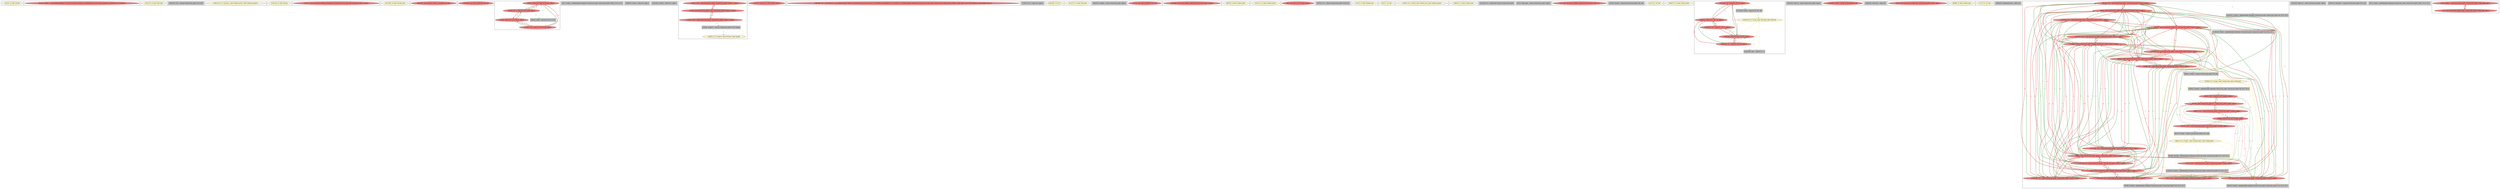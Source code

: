 
digraph G {





subgraph cluster141 {


node1005 [fillcolor=lemonchiffon,label="[31/32]  br label %if.end",shape=ellipse,style=filled ]



}

subgraph cluster138 {


node998 [fillcolor=lightcoral,label="[52/53]  %call15 = call dereferenceable(272) %class.std::basic_ostream* @_ZNSolsEi(%class.std::basic_ostream* @_ZSt4cout, i32 %24)%24)",shape=ellipse,style=filled ]



}

subgraph cluster136 {


node996 [fillcolor=lemonchiffon,label="[178/179]  br label %for.cond",shape=ellipse,style=filled ]



}

subgraph cluster134 {


node994 [fillcolor=grey,label="[104/107]  %23 = bitcast %struct.list_node* %22 to i8*",shape=rectangle,style=filled ]



}

subgraph cluster133 {


node993 [fillcolor=lemonchiffon,label="[109/112]  br i1 %isnull12, label %delete.end14, label %delete.notnull13",shape=ellipse,style=filled ]



}

subgraph cluster131 {


node991 [fillcolor=lemonchiffon,label="[135/136]  br label %for.inc",shape=ellipse,style=filled ]



}

subgraph cluster128 {


node988 [fillcolor=lightcoral,label="[176/177]  tail call void @_ZNSt8ios_base4InitC1Ev(%class.std::ios_base::Init* nonnull @_ZStL8__ioinit)t)",shape=ellipse,style=filled ]



}

subgraph cluster129 {


node989 [fillcolor=lemonchiffon,label="[147/148]  br label %invoke.cont",shape=ellipse,style=filled ]



}

subgraph cluster106 {


node925 [fillcolor=lightcoral,label="[194/195]  tail call fastcc void @__cxx_global_var_init()",shape=ellipse,style=filled ]



}

subgraph cluster135 {


node995 [fillcolor=lightcoral,label="[105/106]  call void @_ZdlPv(i8* %23) #9",shape=ellipse,style=filled ]



}

subgraph cluster105 {


node924 [fillcolor=lightcoral,label="[50/57]  store i32 %add, i32* %sum, align 4",shape=ellipse,style=filled ]
node923 [fillcolor=lightcoral,label="[58/59]  %11 = load i32, i32* %sum, align 4",shape=ellipse,style=filled ]
node922 [fillcolor=lightcoral,label="[51/56]  %24 = load i32, i32* %sum, align 4",shape=ellipse,style=filled ]
node920 [fillcolor=lightcoral,label="[54/55]  store i32 0, i32* %sum, align 4",shape=ellipse,style=filled ]
node921 [fillcolor=grey,label="[48/49]  %add = add nsw i32 %11, %10",shape=rectangle,style=filled ]

node924->node922 [style=solid,color=forestgreen,label="T",penwidth=2.0,fontcolor=forestgreen ]
node921->node924 [style=dotted,color=forestgreen,label="T",penwidth=1.0,fontcolor=forestgreen ]
node922->node924 [style=solid,color=firebrick3,label="A",penwidth=2.0,fontcolor=firebrick3 ]
node922->node920 [style=solid,color=firebrick3,label="A",penwidth=2.0,fontcolor=firebrick3 ]
node923->node924 [style=solid,color=firebrick3,label="A",penwidth=2.0,fontcolor=firebrick3 ]
node924->node923 [style=solid,color=forestgreen,label="T",penwidth=2.0,fontcolor=forestgreen ]
node923->node921 [style=dotted,color=forestgreen,label="T",penwidth=1.0,fontcolor=forestgreen ]
node923->node920 [style=solid,color=firebrick3,label="A",penwidth=2.0,fontcolor=firebrick3 ]
node920->node923 [style=solid,color=forestgreen,label="T",penwidth=2.0,fontcolor=forestgreen ]
node920->node922 [style=solid,color=forestgreen,label="T",penwidth=2.0,fontcolor=forestgreen ]


}

subgraph cluster93 {


node908 [fillcolor=grey,label="[4/7]  %value = getelementptr inbounds %struct.list_node, %struct.list_node* %this1, i32 0, i32 0",shape=rectangle,style=filled ]



}

subgraph cluster112 {


node964 [fillcolor=grey,label="[180/181]  %sum = alloca i32, align 4",shape=rectangle,style=filled ]



}

subgraph cluster104 {


node919 [fillcolor=grey,label="[182/183]  %retval = alloca i32, align 4",shape=rectangle,style=filled ]



}

subgraph cluster139 {


node1002 [fillcolor=lightcoral,label="[24/37]  %20 = load %struct.list_node*, %struct.list_node** %prev_it, align 8",shape=ellipse,style=filled ]
node1001 [fillcolor=grey,label="[29/34]  %cmp10 = icmp ne %struct.list_node* %19, %begin",shape=rectangle,style=filled ]
node1003 [fillcolor=lightcoral,label="[27/36]  store %struct.list_node* %16, %struct.list_node** %prev_it, align 8",shape=ellipse,style=filled ]
node999 [fillcolor=lemonchiffon,label="[30/33]  br i1 %cmp10, label %if.then, label %if.end",shape=ellipse,style=filled ]
node1000 [fillcolor=lightcoral,label="[28/35]  %19 = load %struct.list_node*, %struct.list_node** %prev_it, align 8",shape=ellipse,style=filled ]

node1003->node1000 [style=solid,color=forestgreen,label="T",penwidth=2.0,fontcolor=forestgreen ]
node1000->node1001 [style=dotted,color=forestgreen,label="T",penwidth=1.0,fontcolor=forestgreen ]
node1002->node1003 [style=solid,color=firebrick3,label="A",penwidth=2.0,fontcolor=firebrick3 ]
node1001->node999 [style=dotted,color=forestgreen,label="T",penwidth=1.0,fontcolor=forestgreen ]
node1003->node1002 [style=solid,color=forestgreen,label="T",penwidth=2.0,fontcolor=forestgreen ]
node999->node1002 [color=gold,label="C",fontcolor=gold ]
node1000->node1003 [style=solid,color=firebrick3,label="A",penwidth=2.0,fontcolor=firebrick3 ]


}

subgraph cluster102 {


node917 [fillcolor=lightcoral,label="[170/171]  store i32 0, i32* %retval, align 4",shape=ellipse,style=filled ]



}

subgraph cluster140 {


node1004 [fillcolor=lightcoral,label="[188/189]  %0 = tail call i32 @__cxa_atexit(void (i8*)* bitcast (void (%class.std::ios_base::Init*)* @_ZNSt8ios_base4InitD1Ev to void (i8*)*), i8* getelementptr inbounds (%class.std::ios_base::Init, %class.std::ios_base::Init* @_ZStL8__ioinit, i64 0, i32 0), i8* nonnull @__dso_handle) #3le) #3",shape=ellipse,style=filled ]



}

subgraph cluster118 {


node977 [fillcolor=grey,label="[174/175]  %i = alloca i32, align 4",shape=rectangle,style=filled ]



}

subgraph cluster101 {


node916 [fillcolor=lemonchiffon,label="[168/169]  ret i32 0",shape=ellipse,style=filled ]



}

subgraph cluster113 {


node965 [fillcolor=lemonchiffon,label="[151/152]  br label %for.cond",shape=ellipse,style=filled ]



}

subgraph cluster100 {


node915 [fillcolor=grey,label="[164/167]  %begin = alloca %struct.list_node, align 8",shape=rectangle,style=filled ]



}

subgraph cluster126 {


node986 [fillcolor=lightcoral,label="[17/18]  call void @_ZdlPv(i8* %21) #9",shape=ellipse,style=filled ]



}

subgraph cluster99 {


node914 [fillcolor=lightcoral,label="[165/166]  call void @_ZN9list_nodeC2Ev(%struct.list_node* %begin)",shape=ellipse,style=filled ]



}

subgraph cluster137 {


node997 [fillcolor=lemonchiffon,label="[69/70]  br label %while.cond5",shape=ellipse,style=filled ]



}

subgraph cluster103 {


node918 [fillcolor=lemonchiffon,label="[110/111]  br label %delete.end14",shape=ellipse,style=filled ]



}

subgraph cluster92 {


node907 [fillcolor=lightcoral,label="[5/6]  store i32 0, i32* %value, align 8",shape=ellipse,style=filled ]



}

subgraph cluster96 {


node911 [fillcolor=grey,label="[19/20]  %21 = bitcast %struct.list_node* %20 to i8*",shape=rectangle,style=filled ]



}

subgraph cluster109 {


node928 [fillcolor=lemonchiffon,label="[21/22]  br label %delete.end",shape=ellipse,style=filled ]



}

subgraph cluster132 {


node992 [fillcolor=lemonchiffon,label="[14/15]  ret void",shape=ellipse,style=filled ]



}

subgraph cluster97 {


node912 [fillcolor=lemonchiffon,label="[16/23]  br i1 %isnull, label %delete.end, label %delete.notnull",shape=ellipse,style=filled ]



}

subgraph cluster114 {


node966 [fillcolor=lemonchiffon,label="[186/187]  br label %while.cond",shape=ellipse,style=filled ]



}

subgraph cluster127 {


node987 [fillcolor=grey,label="[153/154]  %1 = bitcast i8* %call to %struct.list_node*",shape=rectangle,style=filled ]



}

subgraph cluster95 {


node910 [fillcolor=grey,label="[0/13]  %this.addr = alloca %struct.list_node*, align 8",shape=rectangle,style=filled ]



}

subgraph cluster130 {


node990 [fillcolor=lightcoral,label="[137/138]  call void @_ZN9list_nodeC2Ev(%struct.list_node* %1)",shape=ellipse,style=filled ]



}

subgraph cluster98 {


node913 [fillcolor=grey,label="[25/26]  %isnull = icmp eq %struct.list_node* %20, null",shape=rectangle,style=filled ]



}

subgraph cluster108 {


node927 [fillcolor=lemonchiffon,label="[132/133]  ret void",shape=ellipse,style=filled ]



}

subgraph cluster110 {


node929 [fillcolor=lemonchiffon,label="[196/197]  br label %while.cond5",shape=ellipse,style=filled ]



}

subgraph cluster115 {


node973 [fillcolor=lightcoral,label="[155/156]  %0 = load i32, i32* %i, align 4",shape=ellipse,style=filled ]
node968 [fillcolor=lightcoral,label="[143/144]  %7 = load i32, i32* %i, align 4",shape=ellipse,style=filled ]
node967 [fillcolor=lightcoral,label="[140/141]  store i32 1, i32* %i, align 4",shape=ellipse,style=filled ]
node969 [fillcolor=grey,label="[157/158]  %cmp = icmp ult i32 %0, 100",shape=rectangle,style=filled ]
node970 [fillcolor=grey,label="[145/146]  %inc = add i32 %7, 1",shape=rectangle,style=filled ]
node972 [fillcolor=lemonchiffon,label="[134/161]  br i1 %cmp, label %for.body, label %for.end",shape=ellipse,style=filled ]
node974 [fillcolor=lightcoral,label="[149/150]  store i32 %inc, i32* %i, align 4",shape=ellipse,style=filled ]
node971 [fillcolor=lightcoral,label="[139/142]  %3 = load i32, i32* %i, align 4",shape=ellipse,style=filled ]

node972->node973 [color=gold,label="C",fontcolor=gold ]
node973->node969 [style=dotted,color=forestgreen,label="T",penwidth=1.0,fontcolor=forestgreen ]
node972->node971 [color=gold,label="C",fontcolor=gold ]
node972->node968 [color=gold,label="C",fontcolor=gold ]
node971->node974 [style=solid,color=firebrick3,label="A",penwidth=2.0,fontcolor=firebrick3 ]
node974->node971 [style=solid,color=forestgreen,label="T",penwidth=2.0,fontcolor=forestgreen ]
node968->node970 [style=dotted,color=forestgreen,label="T",penwidth=1.0,fontcolor=forestgreen ]
node972->node970 [color=gold,label="C",fontcolor=gold ]
node968->node974 [style=solid,color=firebrick3,label="A",penwidth=2.0,fontcolor=firebrick3 ]
node967->node971 [style=solid,color=forestgreen,label="T",penwidth=2.0,fontcolor=forestgreen ]
node973->node974 [style=solid,color=firebrick3,label="A",penwidth=2.0,fontcolor=firebrick3 ]
node974->node968 [style=solid,color=forestgreen,label="T",penwidth=2.0,fontcolor=forestgreen ]
node974->node973 [style=solid,color=forestgreen,label="T",penwidth=2.0,fontcolor=forestgreen ]
node968->node967 [style=solid,color=firebrick3,label="A",penwidth=2.0,fontcolor=firebrick3 ]
node971->node967 [style=solid,color=firebrick3,label="A",penwidth=2.0,fontcolor=firebrick3 ]
node970->node974 [style=dotted,color=forestgreen,label="T",penwidth=1.0,fontcolor=forestgreen ]
node967->node968 [style=solid,color=forestgreen,label="T",penwidth=2.0,fontcolor=forestgreen ]
node973->node967 [style=solid,color=firebrick3,label="A",penwidth=2.0,fontcolor=firebrick3 ]
node972->node969 [color=gold,label="C",fontcolor=gold ]
node967->node973 [style=solid,color=forestgreen,label="T",penwidth=2.0,fontcolor=forestgreen ]
node972->node974 [color=gold,label="C",fontcolor=gold ]
node972->node972 [color=gold,label="C",fontcolor=gold ]
node969->node972 [style=dotted,color=forestgreen,label="T",penwidth=1.0,fontcolor=forestgreen ]


}

subgraph cluster123 {


node982 [fillcolor=grey,label="[162/163]  %list_it = alloca %struct.list_node*, align 8",shape=rectangle,style=filled ]



}

subgraph cluster125 {


node985 [fillcolor=lightcoral,label="[159/160]  %call = call i8* @_Znwm(i64 16) #8",shape=ellipse,style=filled ]



}

subgraph cluster107 {


node926 [fillcolor=grey,label="[184/185]  %exn.slot = alloca i8*",shape=rectangle,style=filled ]



}

subgraph cluster94 {


node909 [fillcolor=lightcoral,label="[9/10]  store %struct.list_node* null, %struct.list_node** %next, align 8",shape=ellipse,style=filled ]



}

subgraph cluster116 {


node975 [fillcolor=lemonchiffon,label="[88/89]  br label %while.cond",shape=ellipse,style=filled ]



}

subgraph cluster117 {


node976 [fillcolor=lemonchiffon,label="[172/173]  ret void",shape=ellipse,style=filled ]



}

subgraph cluster120 {


node979 [fillcolor=grey,label="[190/191]  %ehselector.slot = alloca i32",shape=rectangle,style=filled ]



}

subgraph cluster111 {


node957 [fillcolor=lightcoral,label="[99/102]  %4 = load %struct.list_node*, %struct.list_node** %list_it, align 8",shape=ellipse,style=filled ]
node956 [fillcolor=lightcoral,label="[60/81]  %10 = load i32, i32* %value3, align 8",shape=ellipse,style=filled ]
node955 [fillcolor=lightcoral,label="[61/78]  store %struct.list_node* %1, %struct.list_node** %next, align 8",shape=ellipse,style=filled ]
node960 [fillcolor=lightcoral,label="[40/41]  store %struct.list_node* %6, %struct.list_node** %list_it, align 8",shape=ellipse,style=filled ]
node953 [fillcolor=lightcoral,label="[42/43]  store %struct.list_node* %begin, %struct.list_node** %list_it, align 8",shape=ellipse,style=filled ]
node962 [fillcolor=grey,label="[65/66]  %next9 = getelementptr inbounds %struct.list_node, %struct.list_node* %17, i32 0, i32 1",shape=rectangle,style=filled ]
node952 [fillcolor=grey,label="[67/68]  %next6 = getelementptr inbounds %struct.list_node, %struct.list_node* %14, i32 0, i32 1",shape=rectangle,style=filled ]
node954 [fillcolor=lemonchiffon,label="[64/71]  br i1 %cmp7, label %while.body8, label %while.end11",shape=ellipse,style=filled ]
node950 [fillcolor=grey,label="[124/125]  %next = getelementptr inbounds %struct.list_node, %struct.list_node* %2, i32 0, i32 1",shape=rectangle,style=filled ]
node949 [fillcolor=lightcoral,label="[62/73]  %15 = load %struct.list_node*, %struct.list_node** %next6, align 8",shape=ellipse,style=filled ]
node948 [fillcolor=lightcoral,label="[103/114]  %22 = load %struct.list_node*, %struct.list_node** %list_it, align 8",shape=ellipse,style=filled ]
node961 [fillcolor=lightcoral,label="[74/75]  %18 = load %struct.list_node*, %struct.list_node** %next9, align 8",shape=ellipse,style=filled ]
node958 [fillcolor=grey,label="[82/83]  %value3 = getelementptr inbounds %struct.list_node, %struct.list_node* %9, i32 0, i32 0",shape=rectangle,style=filled ]
node947 [fillcolor=lightcoral,label="[76/77]  %6 = load %struct.list_node*, %struct.list_node** %next1, align 8",shape=ellipse,style=filled ]
node934 [fillcolor=grey,label="[84/85]  %next4 = getelementptr inbounds %struct.list_node, %struct.list_node* %12, i32 0, i32 1",shape=rectangle,style=filled ]
node951 [fillcolor=grey,label="[100/101]  %value = getelementptr inbounds %struct.list_node, %struct.list_node* %4, i32 0, i32 0",shape=rectangle,style=filled ]
node941 [fillcolor=lightcoral,label="[94/95]  store %struct.list_node* %begin, %struct.list_node** %list_it, align 8",shape=ellipse,style=filled ]
node932 [fillcolor=lightcoral,label="[119/120]  %14 = load %struct.list_node*, %struct.list_node** %list_it, align 8",shape=ellipse,style=filled ]
node931 [fillcolor=lightcoral,label="[121/122]  %12 = load %struct.list_node*, %struct.list_node** %list_it, align 8",shape=ellipse,style=filled ]
node935 [fillcolor=grey,label="[46/91]  %cmp2 = icmp ne %struct.list_node* %8, null",shape=rectangle,style=filled ]
node939 [fillcolor=lightcoral,label="[127/130]  %5 = load %struct.list_node*, %struct.list_node** %list_it, align 8",shape=ellipse,style=filled ]
node933 [fillcolor=lightcoral,label="[117/118]  %17 = load %struct.list_node*, %struct.list_node** %list_it, align 8",shape=ellipse,style=filled ]
node963 [fillcolor=lightcoral,label="[79/80]  store i32 %3, i32* %value, align 8",shape=ellipse,style=filled ]
node946 [fillcolor=grey,label="[63/72]  %cmp7 = icmp ne %struct.list_node* %15, null",shape=rectangle,style=filled ]
node937 [fillcolor=lightcoral,label="[86/87]  %13 = load %struct.list_node*, %struct.list_node** %next4, align 8",shape=ellipse,style=filled ]
node959 [fillcolor=lightcoral,label="[39/96]  %8 = load %struct.list_node*, %struct.list_node** %list_it, align 8",shape=ellipse,style=filled ]
node936 [fillcolor=lemonchiffon,label="[47/90]  br i1 %cmp2, label %while.body, label %while.end",shape=ellipse,style=filled ]
node930 [fillcolor=lightcoral,label="[97/98]  %9 = load %struct.list_node*, %struct.list_node** %list_it, align 8",shape=ellipse,style=filled ]
node938 [fillcolor=lightcoral,label="[115/116]  %16 = load %struct.list_node*, %struct.list_node** %list_it, align 8",shape=ellipse,style=filled ]
node942 [fillcolor=grey,label="[128/129]  %next1 = getelementptr inbounds %struct.list_node, %struct.list_node* %5, i32 0, i32 1",shape=rectangle,style=filled ]
node944 [fillcolor=lightcoral,label="[123/126]  %2 = load %struct.list_node*, %struct.list_node** %list_it, align 8",shape=ellipse,style=filled ]
node940 [fillcolor=lightcoral,label="[92/93]  store %struct.list_node* %18, %struct.list_node** %list_it, align 8",shape=ellipse,style=filled ]
node945 [fillcolor=lightcoral,label="[44/45]  store %struct.list_node* %begin, %struct.list_node** %list_it, align 8",shape=ellipse,style=filled ]
node943 [fillcolor=lightcoral,label="[38/131]  store %struct.list_node* %13, %struct.list_node** %list_it, align 8",shape=ellipse,style=filled ]

node960->node959 [style=solid,color=forestgreen,label="T",penwidth=2.0,fontcolor=forestgreen ]
node957->node960 [style=solid,color=firebrick3,label="A",penwidth=2.0,fontcolor=firebrick3 ]
node960->node957 [style=solid,color=forestgreen,label="T",penwidth=2.0,fontcolor=forestgreen ]
node959->node935 [style=dotted,color=forestgreen,label="T",penwidth=1.0,fontcolor=forestgreen ]
node963->node956 [style=solid,color=forestgreen,label="T",penwidth=1.0,fontcolor=forestgreen ]
node954->node962 [color=gold,label="C",fontcolor=gold ]
node954->node961 [color=gold,label="C",fontcolor=gold ]
node938->node941 [style=solid,color=firebrick3,label="A",penwidth=2.0,fontcolor=firebrick3 ]
node941->node938 [style=solid,color=forestgreen,label="T",penwidth=2.0,fontcolor=forestgreen ]
node954->node940 [color=gold,label="C",fontcolor=gold ]
node943->node938 [style=solid,color=forestgreen,label="T",penwidth=2.0,fontcolor=forestgreen ]
node948->node941 [style=solid,color=firebrick3,label="A",penwidth=2.0,fontcolor=firebrick3 ]
node957->node951 [style=dotted,color=forestgreen,label="T",penwidth=1.0,fontcolor=forestgreen ]
node953->node939 [style=solid,color=forestgreen,label="T",penwidth=2.0,fontcolor=forestgreen ]
node939->node953 [style=solid,color=firebrick3,label="A",penwidth=2.0,fontcolor=firebrick3 ]
node945->node932 [style=solid,color=forestgreen,label="T",penwidth=2.0,fontcolor=forestgreen ]
node938->node945 [style=solid,color=firebrick3,label="A",penwidth=2.0,fontcolor=firebrick3 ]
node944->node960 [style=solid,color=firebrick3,label="A",penwidth=2.0,fontcolor=firebrick3 ]
node957->node953 [style=solid,color=firebrick3,label="A",penwidth=2.0,fontcolor=firebrick3 ]
node930->node960 [style=solid,color=firebrick3,label="A",penwidth=2.0,fontcolor=firebrick3 ]
node933->node941 [style=solid,color=firebrick3,label="A",penwidth=2.0,fontcolor=firebrick3 ]
node941->node939 [style=solid,color=forestgreen,label="T",penwidth=2.0,fontcolor=forestgreen ]
node953->node931 [style=solid,color=forestgreen,label="T",penwidth=2.0,fontcolor=forestgreen ]
node941->node948 [style=solid,color=forestgreen,label="T",penwidth=2.0,fontcolor=forestgreen ]
node941->node932 [style=solid,color=forestgreen,label="T",penwidth=2.0,fontcolor=forestgreen ]
node930->node958 [style=dotted,color=forestgreen,label="T",penwidth=1.0,fontcolor=forestgreen ]
node934->node937 [style=dotted,color=forestgreen,label="T",penwidth=1.0,fontcolor=forestgreen ]
node936->node930 [color=gold,label="C",fontcolor=gold ]
node945->node931 [style=solid,color=forestgreen,label="T",penwidth=2.0,fontcolor=forestgreen ]
node936->node935 [color=gold,label="C",fontcolor=gold ]
node931->node945 [style=solid,color=firebrick3,label="A",penwidth=2.0,fontcolor=firebrick3 ]
node963->node937 [style=solid,color=forestgreen,label="T",penwidth=1.0,fontcolor=forestgreen ]
node960->node938 [style=solid,color=forestgreen,label="T",penwidth=2.0,fontcolor=forestgreen ]
node943->node933 [style=solid,color=forestgreen,label="T",penwidth=2.0,fontcolor=forestgreen ]
node932->node941 [style=solid,color=firebrick3,label="A",penwidth=2.0,fontcolor=firebrick3 ]
node940->node931 [style=solid,color=forestgreen,label="T",penwidth=2.0,fontcolor=forestgreen ]
node945->node939 [style=solid,color=forestgreen,label="T",penwidth=2.0,fontcolor=forestgreen ]
node943->node957 [style=solid,color=forestgreen,label="T",penwidth=2.0,fontcolor=forestgreen ]
node959->node960 [style=solid,color=firebrick3,label="A",penwidth=2.0,fontcolor=firebrick3 ]
node954->node949 [color=gold,label="C",fontcolor=gold ]
node937->node963 [style=solid,color=firebrick3,label="A",penwidth=1.0,fontcolor=firebrick3 ]
node954->node952 [color=gold,label="C",fontcolor=gold ]
node932->node960 [style=solid,color=firebrick3,label="A",penwidth=2.0,fontcolor=firebrick3 ]
node948->node953 [style=solid,color=firebrick3,label="A",penwidth=2.0,fontcolor=firebrick3 ]
node930->node940 [style=solid,color=firebrick3,label="A",penwidth=2.0,fontcolor=firebrick3 ]
node939->node945 [style=solid,color=firebrick3,label="A",penwidth=2.0,fontcolor=firebrick3 ]
node953->node938 [style=solid,color=forestgreen,label="T",penwidth=2.0,fontcolor=forestgreen ]
node943->node930 [style=solid,color=forestgreen,label="T",penwidth=2.0,fontcolor=forestgreen ]
node940->node932 [style=solid,color=forestgreen,label="T",penwidth=2.0,fontcolor=forestgreen ]
node931->node943 [style=solid,color=firebrick3,label="A",penwidth=2.0,fontcolor=firebrick3 ]
node955->node956 [style=solid,color=forestgreen,label="T",penwidth=1.0,fontcolor=forestgreen ]
node932->node940 [style=solid,color=firebrick3,label="A",penwidth=2.0,fontcolor=firebrick3 ]
node959->node940 [style=solid,color=firebrick3,label="A",penwidth=2.0,fontcolor=firebrick3 ]
node963->node949 [style=solid,color=forestgreen,label="T",penwidth=1.0,fontcolor=forestgreen ]
node940->node938 [style=solid,color=forestgreen,label="T",penwidth=2.0,fontcolor=forestgreen ]
node956->node955 [style=solid,color=firebrick3,label="A",penwidth=1.0,fontcolor=firebrick3 ]
node962->node961 [style=dotted,color=forestgreen,label="T",penwidth=1.0,fontcolor=forestgreen ]
node942->node947 [style=dotted,color=forestgreen,label="T",penwidth=1.0,fontcolor=forestgreen ]
node936->node934 [color=gold,label="C",fontcolor=gold ]
node932->node952 [style=dotted,color=forestgreen,label="T",penwidth=1.0,fontcolor=forestgreen ]
node936->node937 [color=gold,label="C",fontcolor=gold ]
node951->node963 [style=dotted,color=forestgreen,label="T",penwidth=1.0,fontcolor=forestgreen ]
node940->node939 [style=solid,color=forestgreen,label="T",penwidth=2.0,fontcolor=forestgreen ]
node930->node945 [style=solid,color=firebrick3,label="A",penwidth=2.0,fontcolor=firebrick3 ]
node944->node953 [style=solid,color=firebrick3,label="A",penwidth=2.0,fontcolor=firebrick3 ]
node940->node944 [style=solid,color=forestgreen,label="T",penwidth=2.0,fontcolor=forestgreen ]
node954->node946 [color=gold,label="C",fontcolor=gold ]
node936->node959 [color=gold,label="C",fontcolor=gold ]
node946->node954 [style=dotted,color=forestgreen,label="T",penwidth=1.0,fontcolor=forestgreen ]
node963->node961 [style=solid,color=forestgreen,label="T",penwidth=1.0,fontcolor=forestgreen ]
node947->node955 [style=solid,color=firebrick3,label="A",penwidth=1.0,fontcolor=firebrick3 ]
node939->node943 [style=solid,color=firebrick3,label="A",penwidth=2.0,fontcolor=firebrick3 ]
node933->node945 [style=solid,color=firebrick3,label="A",penwidth=2.0,fontcolor=firebrick3 ]
node943->node944 [style=solid,color=forestgreen,label="T",penwidth=2.0,fontcolor=forestgreen ]
node957->node940 [style=solid,color=firebrick3,label="A",penwidth=2.0,fontcolor=firebrick3 ]
node960->node933 [style=solid,color=forestgreen,label="T",penwidth=2.0,fontcolor=forestgreen ]
node933->node943 [style=solid,color=firebrick3,label="A",penwidth=2.0,fontcolor=firebrick3 ]
node936->node936 [color=gold,label="C",fontcolor=gold ]
node940->node948 [style=solid,color=forestgreen,label="T",penwidth=2.0,fontcolor=forestgreen ]
node960->node930 [style=solid,color=forestgreen,label="T",penwidth=2.0,fontcolor=forestgreen ]
node960->node944 [style=solid,color=forestgreen,label="T",penwidth=2.0,fontcolor=forestgreen ]
node960->node932 [style=solid,color=forestgreen,label="T",penwidth=2.0,fontcolor=forestgreen ]
node950->node955 [style=dotted,color=forestgreen,label="T",penwidth=1.0,fontcolor=forestgreen ]
node932->node943 [style=solid,color=firebrick3,label="A",penwidth=2.0,fontcolor=firebrick3 ]
node941->node933 [style=solid,color=forestgreen,label="T",penwidth=2.0,fontcolor=forestgreen ]
node955->node937 [style=solid,color=forestgreen,label="T",penwidth=1.0,fontcolor=forestgreen ]
node938->node960 [style=solid,color=firebrick3,label="A",penwidth=2.0,fontcolor=firebrick3 ]
node943->node939 [style=solid,color=forestgreen,label="T",penwidth=2.0,fontcolor=forestgreen ]
node959->node941 [style=solid,color=firebrick3,label="A",penwidth=2.0,fontcolor=firebrick3 ]
node931->node940 [style=solid,color=firebrick3,label="A",penwidth=2.0,fontcolor=firebrick3 ]
node952->node949 [style=dotted,color=forestgreen,label="T",penwidth=1.0,fontcolor=forestgreen ]
node930->node943 [style=solid,color=firebrick3,label="A",penwidth=2.0,fontcolor=firebrick3 ]
node933->node962 [style=dotted,color=forestgreen,label="T",penwidth=1.0,fontcolor=forestgreen ]
node943->node932 [style=solid,color=forestgreen,label="T",penwidth=2.0,fontcolor=forestgreen ]
node932->node945 [style=solid,color=firebrick3,label="A",penwidth=2.0,fontcolor=firebrick3 ]
node944->node940 [style=solid,color=firebrick3,label="A",penwidth=2.0,fontcolor=firebrick3 ]
node931->node953 [style=solid,color=firebrick3,label="A",penwidth=2.0,fontcolor=firebrick3 ]
node941->node930 [style=solid,color=forestgreen,label="T",penwidth=2.0,fontcolor=forestgreen ]
node938->node943 [style=solid,color=firebrick3,label="A",penwidth=2.0,fontcolor=firebrick3 ]
node939->node940 [style=solid,color=firebrick3,label="A",penwidth=2.0,fontcolor=firebrick3 ]
node944->node943 [style=solid,color=firebrick3,label="A",penwidth=2.0,fontcolor=firebrick3 ]
node944->node941 [style=solid,color=firebrick3,label="A",penwidth=2.0,fontcolor=firebrick3 ]
node943->node931 [style=solid,color=forestgreen,label="T",penwidth=2.0,fontcolor=forestgreen ]
node938->node940 [style=solid,color=firebrick3,label="A",penwidth=2.0,fontcolor=firebrick3 ]
node948->node940 [style=solid,color=firebrick3,label="A",penwidth=2.0,fontcolor=firebrick3 ]
node945->node938 [style=solid,color=forestgreen,label="T",penwidth=2.0,fontcolor=forestgreen ]
node936->node943 [color=gold,label="C",fontcolor=gold ]
node940->node957 [style=solid,color=forestgreen,label="T",penwidth=2.0,fontcolor=forestgreen ]
node944->node945 [style=solid,color=firebrick3,label="A",penwidth=2.0,fontcolor=firebrick3 ]
node931->node934 [style=dotted,color=forestgreen,label="T",penwidth=1.0,fontcolor=forestgreen ]
node930->node941 [style=solid,color=firebrick3,label="A",penwidth=2.0,fontcolor=firebrick3 ]
node940->node930 [style=solid,color=forestgreen,label="T",penwidth=2.0,fontcolor=forestgreen ]
node936->node931 [color=gold,label="C",fontcolor=gold ]
node938->node953 [style=solid,color=firebrick3,label="A",penwidth=2.0,fontcolor=firebrick3 ]
node937->node943 [style=dotted,color=forestgreen,label="T",penwidth=1.0,fontcolor=forestgreen ]
node947->node960 [style=dotted,color=forestgreen,label="T",penwidth=1.0,fontcolor=forestgreen ]
node933->node940 [style=solid,color=firebrick3,label="A",penwidth=2.0,fontcolor=firebrick3 ]
node945->node948 [style=solid,color=forestgreen,label="T",penwidth=2.0,fontcolor=forestgreen ]
node930->node953 [style=solid,color=firebrick3,label="A",penwidth=2.0,fontcolor=firebrick3 ]
node949->node946 [style=dotted,color=forestgreen,label="T",penwidth=1.0,fontcolor=forestgreen ]
node933->node953 [style=solid,color=firebrick3,label="A",penwidth=2.0,fontcolor=firebrick3 ]
node956->node963 [style=solid,color=firebrick3,label="A",penwidth=1.0,fontcolor=firebrick3 ]
node953->node933 [style=solid,color=forestgreen,label="T",penwidth=2.0,fontcolor=forestgreen ]
node954->node933 [color=gold,label="C",fontcolor=gold ]
node949->node955 [style=solid,color=firebrick3,label="A",penwidth=1.0,fontcolor=firebrick3 ]
node957->node941 [style=solid,color=firebrick3,label="A",penwidth=2.0,fontcolor=firebrick3 ]
node954->node954 [color=gold,label="C",fontcolor=gold ]
node953->node959 [style=solid,color=forestgreen,label="T",penwidth=2.0,fontcolor=forestgreen ]
node960->node931 [style=solid,color=forestgreen,label="T",penwidth=2.0,fontcolor=forestgreen ]
node958->node956 [style=dotted,color=forestgreen,label="T",penwidth=1.0,fontcolor=forestgreen ]
node936->node958 [color=gold,label="C",fontcolor=gold ]
node945->node933 [style=solid,color=forestgreen,label="T",penwidth=2.0,fontcolor=forestgreen ]
node941->node944 [style=solid,color=forestgreen,label="T",penwidth=2.0,fontcolor=forestgreen ]
node939->node941 [style=solid,color=firebrick3,label="A",penwidth=2.0,fontcolor=firebrick3 ]
node961->node940 [style=dotted,color=forestgreen,label="T",penwidth=1.0,fontcolor=forestgreen ]
node960->node939 [style=solid,color=forestgreen,label="T",penwidth=2.0,fontcolor=forestgreen ]
node932->node953 [style=solid,color=firebrick3,label="A",penwidth=2.0,fontcolor=firebrick3 ]
node953->node932 [style=solid,color=forestgreen,label="T",penwidth=2.0,fontcolor=forestgreen ]
node941->node931 [style=solid,color=forestgreen,label="T",penwidth=2.0,fontcolor=forestgreen ]
node940->node933 [style=solid,color=forestgreen,label="T",penwidth=2.0,fontcolor=forestgreen ]
node931->node941 [style=solid,color=firebrick3,label="A",penwidth=2.0,fontcolor=firebrick3 ]
node940->node959 [style=solid,color=forestgreen,label="T",penwidth=2.0,fontcolor=forestgreen ]
node957->node943 [style=solid,color=firebrick3,label="A",penwidth=2.0,fontcolor=firebrick3 ]
node933->node960 [style=solid,color=firebrick3,label="A",penwidth=2.0,fontcolor=firebrick3 ]
node939->node942 [style=dotted,color=forestgreen,label="T",penwidth=1.0,fontcolor=forestgreen ]
node935->node936 [style=dotted,color=forestgreen,label="T",penwidth=1.0,fontcolor=forestgreen ]
node959->node953 [style=solid,color=firebrick3,label="A",penwidth=2.0,fontcolor=firebrick3 ]
node948->node945 [style=solid,color=firebrick3,label="A",penwidth=2.0,fontcolor=firebrick3 ]
node941->node957 [style=solid,color=forestgreen,label="T",penwidth=2.0,fontcolor=forestgreen ]
node936->node956 [color=gold,label="C",fontcolor=gold ]
node943->node948 [style=solid,color=forestgreen,label="T",penwidth=2.0,fontcolor=forestgreen ]
node961->node955 [style=solid,color=firebrick3,label="A",penwidth=1.0,fontcolor=firebrick3 ]
node931->node960 [style=solid,color=firebrick3,label="A",penwidth=2.0,fontcolor=firebrick3 ]
node948->node943 [style=solid,color=firebrick3,label="A",penwidth=2.0,fontcolor=firebrick3 ]
node945->node930 [style=solid,color=forestgreen,label="T",penwidth=2.0,fontcolor=forestgreen ]
node963->node947 [style=solid,color=forestgreen,label="T",penwidth=1.0,fontcolor=forestgreen ]
node947->node963 [style=solid,color=firebrick3,label="A",penwidth=1.0,fontcolor=firebrick3 ]
node953->node948 [style=solid,color=forestgreen,label="T",penwidth=2.0,fontcolor=forestgreen ]
node941->node959 [style=solid,color=forestgreen,label="T",penwidth=2.0,fontcolor=forestgreen ]
node943->node959 [style=solid,color=forestgreen,label="T",penwidth=2.0,fontcolor=forestgreen ]
node959->node943 [style=solid,color=firebrick3,label="A",penwidth=2.0,fontcolor=firebrick3 ]
node954->node932 [color=gold,label="C",fontcolor=gold ]
node953->node957 [style=solid,color=forestgreen,label="T",penwidth=2.0,fontcolor=forestgreen ]
node945->node944 [style=solid,color=forestgreen,label="T",penwidth=2.0,fontcolor=forestgreen ]
node961->node963 [style=solid,color=firebrick3,label="A",penwidth=1.0,fontcolor=firebrick3 ]
node944->node950 [style=dotted,color=forestgreen,label="T",penwidth=1.0,fontcolor=forestgreen ]
node953->node930 [style=solid,color=forestgreen,label="T",penwidth=2.0,fontcolor=forestgreen ]
node945->node957 [style=solid,color=forestgreen,label="T",penwidth=2.0,fontcolor=forestgreen ]
node955->node949 [style=solid,color=forestgreen,label="T",penwidth=1.0,fontcolor=forestgreen ]
node957->node945 [style=solid,color=firebrick3,label="A",penwidth=2.0,fontcolor=firebrick3 ]
node945->node959 [style=solid,color=forestgreen,label="T",penwidth=2.0,fontcolor=forestgreen ]
node959->node945 [style=solid,color=firebrick3,label="A",penwidth=2.0,fontcolor=firebrick3 ]
node955->node961 [style=solid,color=forestgreen,label="T",penwidth=1.0,fontcolor=forestgreen ]
node937->node955 [style=solid,color=firebrick3,label="A",penwidth=1.0,fontcolor=firebrick3 ]
node953->node944 [style=solid,color=forestgreen,label="T",penwidth=2.0,fontcolor=forestgreen ]
node955->node947 [style=solid,color=forestgreen,label="T",penwidth=1.0,fontcolor=forestgreen ]
node960->node948 [style=solid,color=forestgreen,label="T",penwidth=2.0,fontcolor=forestgreen ]
node948->node960 [style=solid,color=firebrick3,label="A",penwidth=2.0,fontcolor=firebrick3 ]
node939->node960 [style=solid,color=firebrick3,label="A",penwidth=2.0,fontcolor=firebrick3 ]
node949->node963 [style=solid,color=firebrick3,label="A",penwidth=1.0,fontcolor=firebrick3 ]
node954->node938 [color=gold,label="C",fontcolor=gold ]


}

subgraph cluster119 {


node978 [fillcolor=grey,label="[192/193]  %prev_it = alloca %struct.list_node*, align 8",shape=rectangle,style=filled ]



}

subgraph cluster121 {


node980 [fillcolor=grey,label="[108/113]  %isnull12 = icmp eq %struct.list_node* %22, null",shape=rectangle,style=filled ]



}

subgraph cluster122 {


node981 [fillcolor=grey,label="[8/11]  %next = getelementptr inbounds %struct.list_node, %struct.list_node* %this1, i32 0, i32 1",shape=rectangle,style=filled ]



}

subgraph cluster124 {


node984 [fillcolor=lightcoral,label="[3/12]  %this1 = load %struct.list_node*, %struct.list_node** %this.addr, align 8",shape=ellipse,style=filled ]
node983 [fillcolor=lightcoral,label="[1/2]  store %struct.list_node* %this, %struct.list_node** %this.addr, align 8",shape=ellipse,style=filled ]

node983->node984 [style=solid,color=forestgreen,label="T",penwidth=2.0,fontcolor=forestgreen ]
node984->node983 [style=solid,color=firebrick3,label="A",penwidth=2.0,fontcolor=firebrick3 ]


}

}
